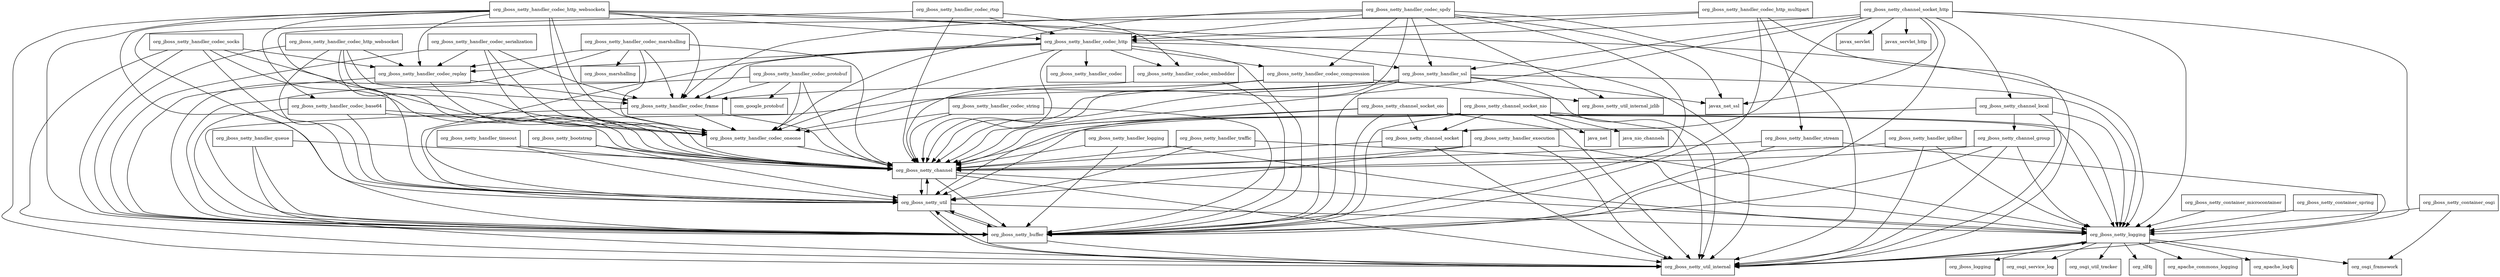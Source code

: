 digraph netty_3_6_9_Final_redhat_1_package_dependencies {
  node [shape = box, fontsize=10.0];
  org_jboss_netty_bootstrap -> org_jboss_netty_channel;
  org_jboss_netty_bootstrap -> org_jboss_netty_util;
  org_jboss_netty_buffer -> org_jboss_netty_util;
  org_jboss_netty_buffer -> org_jboss_netty_util_internal;
  org_jboss_netty_channel -> org_jboss_netty_buffer;
  org_jboss_netty_channel -> org_jboss_netty_logging;
  org_jboss_netty_channel -> org_jboss_netty_util;
  org_jboss_netty_channel -> org_jboss_netty_util_internal;
  org_jboss_netty_channel_group -> org_jboss_netty_buffer;
  org_jboss_netty_channel_group -> org_jboss_netty_channel;
  org_jboss_netty_channel_group -> org_jboss_netty_logging;
  org_jboss_netty_channel_group -> org_jboss_netty_util_internal;
  org_jboss_netty_channel_local -> org_jboss_netty_channel;
  org_jboss_netty_channel_local -> org_jboss_netty_channel_group;
  org_jboss_netty_channel_local -> org_jboss_netty_logging;
  org_jboss_netty_channel_local -> org_jboss_netty_util_internal;
  org_jboss_netty_channel_socket -> org_jboss_netty_channel;
  org_jboss_netty_channel_socket -> org_jboss_netty_util_internal;
  org_jboss_netty_channel_socket_http -> javax_net_ssl;
  org_jboss_netty_channel_socket_http -> javax_servlet;
  org_jboss_netty_channel_socket_http -> javax_servlet_http;
  org_jboss_netty_channel_socket_http -> org_jboss_netty_buffer;
  org_jboss_netty_channel_socket_http -> org_jboss_netty_channel;
  org_jboss_netty_channel_socket_http -> org_jboss_netty_channel_local;
  org_jboss_netty_channel_socket_http -> org_jboss_netty_channel_socket;
  org_jboss_netty_channel_socket_http -> org_jboss_netty_handler_codec_http;
  org_jboss_netty_channel_socket_http -> org_jboss_netty_handler_ssl;
  org_jboss_netty_channel_socket_http -> org_jboss_netty_logging;
  org_jboss_netty_channel_socket_http -> org_jboss_netty_util_internal;
  org_jboss_netty_channel_socket_nio -> java_net;
  org_jboss_netty_channel_socket_nio -> java_nio_channels;
  org_jboss_netty_channel_socket_nio -> org_jboss_netty_buffer;
  org_jboss_netty_channel_socket_nio -> org_jboss_netty_channel;
  org_jboss_netty_channel_socket_nio -> org_jboss_netty_channel_socket;
  org_jboss_netty_channel_socket_nio -> org_jboss_netty_logging;
  org_jboss_netty_channel_socket_nio -> org_jboss_netty_util;
  org_jboss_netty_channel_socket_nio -> org_jboss_netty_util_internal;
  org_jboss_netty_channel_socket_oio -> org_jboss_netty_buffer;
  org_jboss_netty_channel_socket_oio -> org_jboss_netty_channel;
  org_jboss_netty_channel_socket_oio -> org_jboss_netty_channel_socket;
  org_jboss_netty_channel_socket_oio -> org_jboss_netty_logging;
  org_jboss_netty_channel_socket_oio -> org_jboss_netty_util;
  org_jboss_netty_channel_socket_oio -> org_jboss_netty_util_internal;
  org_jboss_netty_container_microcontainer -> org_jboss_netty_logging;
  org_jboss_netty_container_osgi -> org_jboss_netty_logging;
  org_jboss_netty_container_osgi -> org_osgi_framework;
  org_jboss_netty_container_spring -> org_jboss_netty_logging;
  org_jboss_netty_handler_codec_base64 -> org_jboss_netty_buffer;
  org_jboss_netty_handler_codec_base64 -> org_jboss_netty_channel;
  org_jboss_netty_handler_codec_base64 -> org_jboss_netty_handler_codec_oneone;
  org_jboss_netty_handler_codec_base64 -> org_jboss_netty_util;
  org_jboss_netty_handler_codec_compression -> org_jboss_netty_buffer;
  org_jboss_netty_handler_codec_compression -> org_jboss_netty_channel;
  org_jboss_netty_handler_codec_compression -> org_jboss_netty_handler_codec_oneone;
  org_jboss_netty_handler_codec_compression -> org_jboss_netty_util_internal_jzlib;
  org_jboss_netty_handler_codec_embedder -> org_jboss_netty_buffer;
  org_jboss_netty_handler_codec_embedder -> org_jboss_netty_channel;
  org_jboss_netty_handler_codec_frame -> org_jboss_netty_buffer;
  org_jboss_netty_handler_codec_frame -> org_jboss_netty_channel;
  org_jboss_netty_handler_codec_frame -> org_jboss_netty_handler_codec_oneone;
  org_jboss_netty_handler_codec_http -> org_jboss_netty_buffer;
  org_jboss_netty_handler_codec_http -> org_jboss_netty_channel;
  org_jboss_netty_handler_codec_http -> org_jboss_netty_handler_codec;
  org_jboss_netty_handler_codec_http -> org_jboss_netty_handler_codec_compression;
  org_jboss_netty_handler_codec_http -> org_jboss_netty_handler_codec_embedder;
  org_jboss_netty_handler_codec_http -> org_jboss_netty_handler_codec_frame;
  org_jboss_netty_handler_codec_http -> org_jboss_netty_handler_codec_oneone;
  org_jboss_netty_handler_codec_http -> org_jboss_netty_handler_codec_replay;
  org_jboss_netty_handler_codec_http -> org_jboss_netty_util;
  org_jboss_netty_handler_codec_http -> org_jboss_netty_util_internal;
  org_jboss_netty_handler_codec_http_multipart -> org_jboss_netty_buffer;
  org_jboss_netty_handler_codec_http_multipart -> org_jboss_netty_handler_codec_http;
  org_jboss_netty_handler_codec_http_multipart -> org_jboss_netty_handler_stream;
  org_jboss_netty_handler_codec_http_multipart -> org_jboss_netty_util;
  org_jboss_netty_handler_codec_http_multipart -> org_jboss_netty_util_internal;
  org_jboss_netty_handler_codec_http_websocket -> org_jboss_netty_buffer;
  org_jboss_netty_handler_codec_http_websocket -> org_jboss_netty_channel;
  org_jboss_netty_handler_codec_http_websocket -> org_jboss_netty_handler_codec_frame;
  org_jboss_netty_handler_codec_http_websocket -> org_jboss_netty_handler_codec_oneone;
  org_jboss_netty_handler_codec_http_websocket -> org_jboss_netty_handler_codec_replay;
  org_jboss_netty_handler_codec_http_websocket -> org_jboss_netty_util;
  org_jboss_netty_handler_codec_http_websocketx -> org_jboss_netty_buffer;
  org_jboss_netty_handler_codec_http_websocketx -> org_jboss_netty_channel;
  org_jboss_netty_handler_codec_http_websocketx -> org_jboss_netty_handler_codec_base64;
  org_jboss_netty_handler_codec_http_websocketx -> org_jboss_netty_handler_codec_frame;
  org_jboss_netty_handler_codec_http_websocketx -> org_jboss_netty_handler_codec_http;
  org_jboss_netty_handler_codec_http_websocketx -> org_jboss_netty_handler_codec_oneone;
  org_jboss_netty_handler_codec_http_websocketx -> org_jboss_netty_handler_codec_replay;
  org_jboss_netty_handler_codec_http_websocketx -> org_jboss_netty_handler_ssl;
  org_jboss_netty_handler_codec_http_websocketx -> org_jboss_netty_logging;
  org_jboss_netty_handler_codec_http_websocketx -> org_jboss_netty_util;
  org_jboss_netty_handler_codec_http_websocketx -> org_jboss_netty_util_internal;
  org_jboss_netty_handler_codec_marshalling -> org_jboss_marshalling;
  org_jboss_netty_handler_codec_marshalling -> org_jboss_netty_buffer;
  org_jboss_netty_handler_codec_marshalling -> org_jboss_netty_channel;
  org_jboss_netty_handler_codec_marshalling -> org_jboss_netty_handler_codec_frame;
  org_jboss_netty_handler_codec_marshalling -> org_jboss_netty_handler_codec_oneone;
  org_jboss_netty_handler_codec_marshalling -> org_jboss_netty_handler_codec_replay;
  org_jboss_netty_handler_codec_oneone -> org_jboss_netty_channel;
  org_jboss_netty_handler_codec_protobuf -> com_google_protobuf;
  org_jboss_netty_handler_codec_protobuf -> org_jboss_netty_buffer;
  org_jboss_netty_handler_codec_protobuf -> org_jboss_netty_channel;
  org_jboss_netty_handler_codec_protobuf -> org_jboss_netty_handler_codec_frame;
  org_jboss_netty_handler_codec_protobuf -> org_jboss_netty_handler_codec_oneone;
  org_jboss_netty_handler_codec_replay -> org_jboss_netty_buffer;
  org_jboss_netty_handler_codec_replay -> org_jboss_netty_channel;
  org_jboss_netty_handler_codec_replay -> org_jboss_netty_handler_codec_frame;
  org_jboss_netty_handler_codec_rtsp -> org_jboss_netty_buffer;
  org_jboss_netty_handler_codec_rtsp -> org_jboss_netty_channel;
  org_jboss_netty_handler_codec_rtsp -> org_jboss_netty_handler_codec_embedder;
  org_jboss_netty_handler_codec_rtsp -> org_jboss_netty_handler_codec_http;
  org_jboss_netty_handler_codec_serialization -> org_jboss_netty_buffer;
  org_jboss_netty_handler_codec_serialization -> org_jboss_netty_channel;
  org_jboss_netty_handler_codec_serialization -> org_jboss_netty_handler_codec_frame;
  org_jboss_netty_handler_codec_serialization -> org_jboss_netty_handler_codec_oneone;
  org_jboss_netty_handler_codec_serialization -> org_jboss_netty_handler_codec_replay;
  org_jboss_netty_handler_codec_socks -> org_jboss_netty_buffer;
  org_jboss_netty_handler_codec_socks -> org_jboss_netty_channel;
  org_jboss_netty_handler_codec_socks -> org_jboss_netty_handler_codec_oneone;
  org_jboss_netty_handler_codec_socks -> org_jboss_netty_handler_codec_replay;
  org_jboss_netty_handler_codec_socks -> org_jboss_netty_util;
  org_jboss_netty_handler_codec_socks -> org_jboss_netty_util_internal;
  org_jboss_netty_handler_codec_spdy -> javax_net_ssl;
  org_jboss_netty_handler_codec_spdy -> org_jboss_netty_buffer;
  org_jboss_netty_handler_codec_spdy -> org_jboss_netty_channel;
  org_jboss_netty_handler_codec_spdy -> org_jboss_netty_handler_codec_compression;
  org_jboss_netty_handler_codec_spdy -> org_jboss_netty_handler_codec_frame;
  org_jboss_netty_handler_codec_spdy -> org_jboss_netty_handler_codec_http;
  org_jboss_netty_handler_codec_spdy -> org_jboss_netty_handler_codec_oneone;
  org_jboss_netty_handler_codec_spdy -> org_jboss_netty_handler_ssl;
  org_jboss_netty_handler_codec_spdy -> org_jboss_netty_util_internal;
  org_jboss_netty_handler_codec_spdy -> org_jboss_netty_util_internal_jzlib;
  org_jboss_netty_handler_codec_string -> org_jboss_netty_buffer;
  org_jboss_netty_handler_codec_string -> org_jboss_netty_channel;
  org_jboss_netty_handler_codec_string -> org_jboss_netty_handler_codec_oneone;
  org_jboss_netty_handler_execution -> org_jboss_netty_channel;
  org_jboss_netty_handler_execution -> org_jboss_netty_logging;
  org_jboss_netty_handler_execution -> org_jboss_netty_util;
  org_jboss_netty_handler_execution -> org_jboss_netty_util_internal;
  org_jboss_netty_handler_ipfilter -> org_jboss_netty_channel;
  org_jboss_netty_handler_ipfilter -> org_jboss_netty_logging;
  org_jboss_netty_handler_ipfilter -> org_jboss_netty_util_internal;
  org_jboss_netty_handler_logging -> org_jboss_netty_buffer;
  org_jboss_netty_handler_logging -> org_jboss_netty_channel;
  org_jboss_netty_handler_logging -> org_jboss_netty_logging;
  org_jboss_netty_handler_queue -> org_jboss_netty_buffer;
  org_jboss_netty_handler_queue -> org_jboss_netty_channel;
  org_jboss_netty_handler_queue -> org_jboss_netty_util_internal;
  org_jboss_netty_handler_ssl -> javax_net_ssl;
  org_jboss_netty_handler_ssl -> org_jboss_netty_buffer;
  org_jboss_netty_handler_ssl -> org_jboss_netty_channel;
  org_jboss_netty_handler_ssl -> org_jboss_netty_handler_codec_frame;
  org_jboss_netty_handler_ssl -> org_jboss_netty_logging;
  org_jboss_netty_handler_ssl -> org_jboss_netty_util;
  org_jboss_netty_handler_ssl -> org_jboss_netty_util_internal;
  org_jboss_netty_handler_stream -> org_jboss_netty_buffer;
  org_jboss_netty_handler_stream -> org_jboss_netty_channel;
  org_jboss_netty_handler_stream -> org_jboss_netty_logging;
  org_jboss_netty_handler_timeout -> org_jboss_netty_channel;
  org_jboss_netty_handler_timeout -> org_jboss_netty_util;
  org_jboss_netty_handler_traffic -> org_jboss_netty_channel;
  org_jboss_netty_handler_traffic -> org_jboss_netty_logging;
  org_jboss_netty_handler_traffic -> org_jboss_netty_util;
  org_jboss_netty_logging -> org_apache_commons_logging;
  org_jboss_netty_logging -> org_apache_log4j;
  org_jboss_netty_logging -> org_jboss_logging;
  org_jboss_netty_logging -> org_jboss_netty_util_internal;
  org_jboss_netty_logging -> org_osgi_framework;
  org_jboss_netty_logging -> org_osgi_service_log;
  org_jboss_netty_logging -> org_osgi_util_tracker;
  org_jboss_netty_logging -> org_slf4j;
  org_jboss_netty_util -> org_jboss_netty_buffer;
  org_jboss_netty_util -> org_jboss_netty_channel;
  org_jboss_netty_util -> org_jboss_netty_logging;
  org_jboss_netty_util -> org_jboss_netty_util_internal;
  org_jboss_netty_util_internal -> org_jboss_netty_logging;
  org_jboss_netty_util_internal -> org_jboss_netty_util;
}
